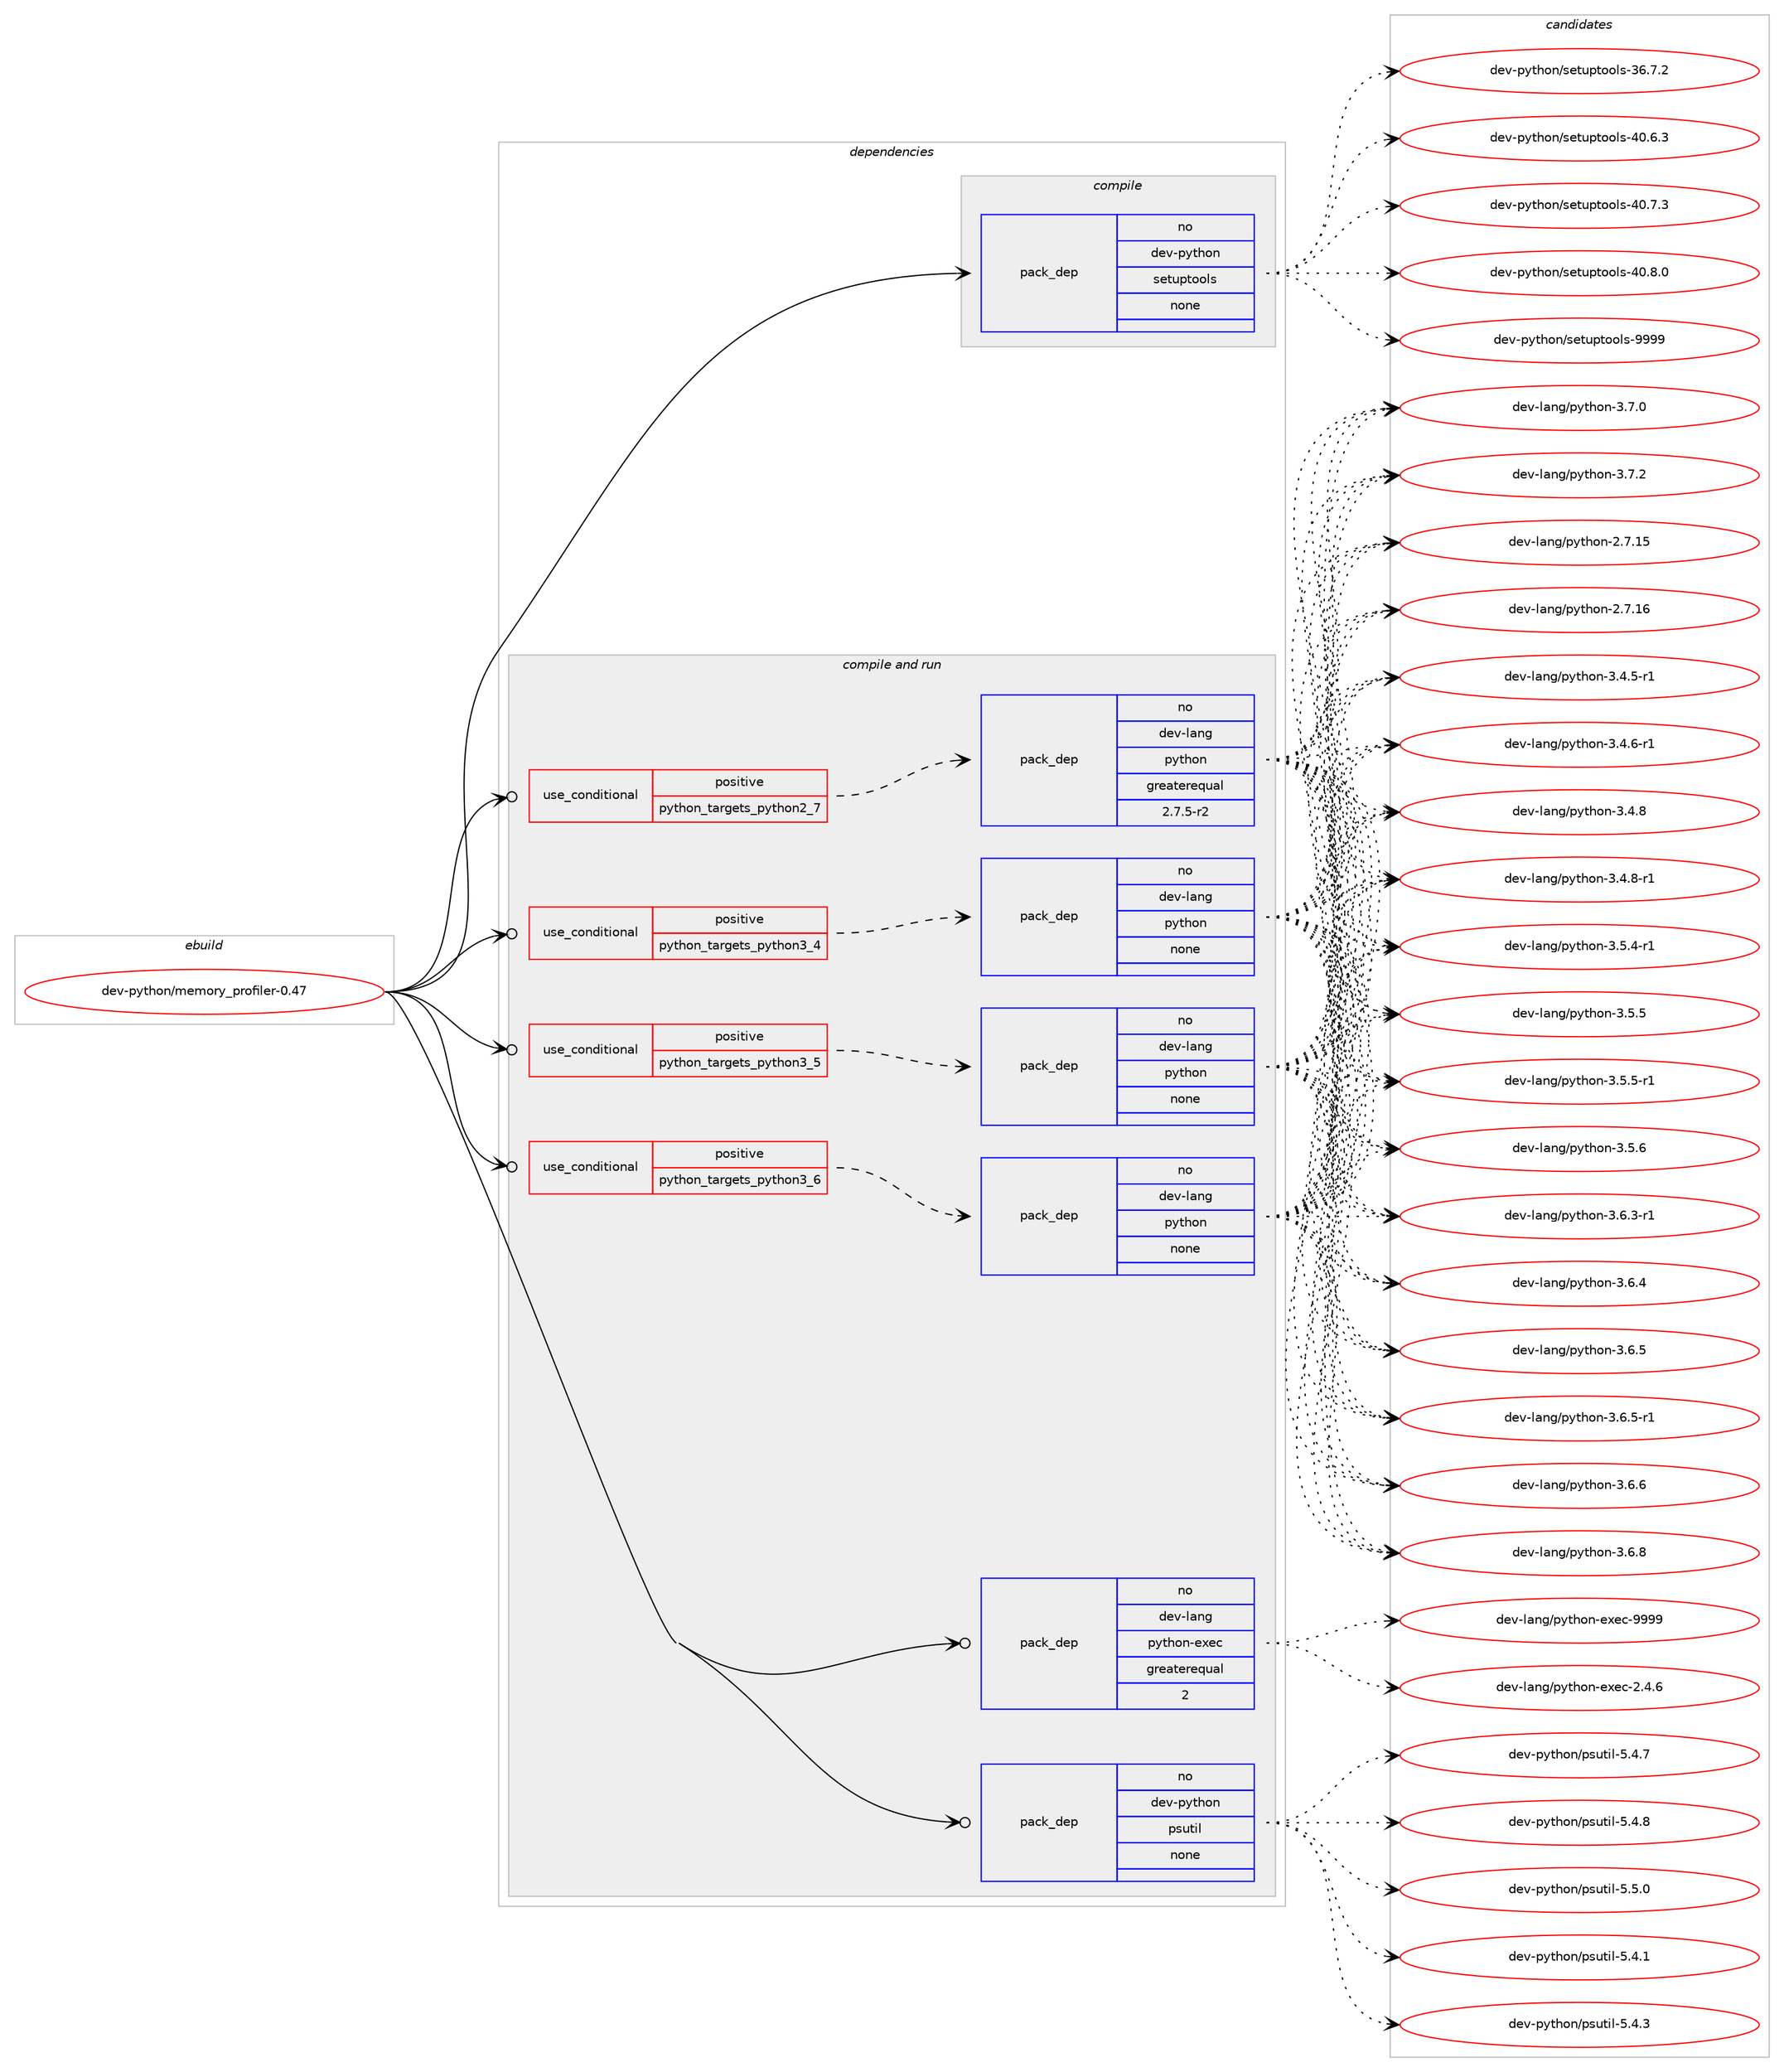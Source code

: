 digraph prolog {

# *************
# Graph options
# *************

newrank=true;
concentrate=true;
compound=true;
graph [rankdir=LR,fontname=Helvetica,fontsize=10,ranksep=1.5];#, ranksep=2.5, nodesep=0.2];
edge  [arrowhead=vee];
node  [fontname=Helvetica,fontsize=10];

# **********
# The ebuild
# **********

subgraph cluster_leftcol {
color=gray;
rank=same;
label=<<i>ebuild</i>>;
id [label="dev-python/memory_profiler-0.47", color=red, width=4, href="../dev-python/memory_profiler-0.47.svg"];
}

# ****************
# The dependencies
# ****************

subgraph cluster_midcol {
color=gray;
label=<<i>dependencies</i>>;
subgraph cluster_compile {
fillcolor="#eeeeee";
style=filled;
label=<<i>compile</i>>;
subgraph pack1017925 {
dependency1418594 [label=<<TABLE BORDER="0" CELLBORDER="1" CELLSPACING="0" CELLPADDING="4" WIDTH="220"><TR><TD ROWSPAN="6" CELLPADDING="30">pack_dep</TD></TR><TR><TD WIDTH="110">no</TD></TR><TR><TD>dev-python</TD></TR><TR><TD>setuptools</TD></TR><TR><TD>none</TD></TR><TR><TD></TD></TR></TABLE>>, shape=none, color=blue];
}
id:e -> dependency1418594:w [weight=20,style="solid",arrowhead="vee"];
}
subgraph cluster_compileandrun {
fillcolor="#eeeeee";
style=filled;
label=<<i>compile and run</i>>;
subgraph cond377395 {
dependency1418595 [label=<<TABLE BORDER="0" CELLBORDER="1" CELLSPACING="0" CELLPADDING="4"><TR><TD ROWSPAN="3" CELLPADDING="10">use_conditional</TD></TR><TR><TD>positive</TD></TR><TR><TD>python_targets_python2_7</TD></TR></TABLE>>, shape=none, color=red];
subgraph pack1017926 {
dependency1418596 [label=<<TABLE BORDER="0" CELLBORDER="1" CELLSPACING="0" CELLPADDING="4" WIDTH="220"><TR><TD ROWSPAN="6" CELLPADDING="30">pack_dep</TD></TR><TR><TD WIDTH="110">no</TD></TR><TR><TD>dev-lang</TD></TR><TR><TD>python</TD></TR><TR><TD>greaterequal</TD></TR><TR><TD>2.7.5-r2</TD></TR></TABLE>>, shape=none, color=blue];
}
dependency1418595:e -> dependency1418596:w [weight=20,style="dashed",arrowhead="vee"];
}
id:e -> dependency1418595:w [weight=20,style="solid",arrowhead="odotvee"];
subgraph cond377396 {
dependency1418597 [label=<<TABLE BORDER="0" CELLBORDER="1" CELLSPACING="0" CELLPADDING="4"><TR><TD ROWSPAN="3" CELLPADDING="10">use_conditional</TD></TR><TR><TD>positive</TD></TR><TR><TD>python_targets_python3_4</TD></TR></TABLE>>, shape=none, color=red];
subgraph pack1017927 {
dependency1418598 [label=<<TABLE BORDER="0" CELLBORDER="1" CELLSPACING="0" CELLPADDING="4" WIDTH="220"><TR><TD ROWSPAN="6" CELLPADDING="30">pack_dep</TD></TR><TR><TD WIDTH="110">no</TD></TR><TR><TD>dev-lang</TD></TR><TR><TD>python</TD></TR><TR><TD>none</TD></TR><TR><TD></TD></TR></TABLE>>, shape=none, color=blue];
}
dependency1418597:e -> dependency1418598:w [weight=20,style="dashed",arrowhead="vee"];
}
id:e -> dependency1418597:w [weight=20,style="solid",arrowhead="odotvee"];
subgraph cond377397 {
dependency1418599 [label=<<TABLE BORDER="0" CELLBORDER="1" CELLSPACING="0" CELLPADDING="4"><TR><TD ROWSPAN="3" CELLPADDING="10">use_conditional</TD></TR><TR><TD>positive</TD></TR><TR><TD>python_targets_python3_5</TD></TR></TABLE>>, shape=none, color=red];
subgraph pack1017928 {
dependency1418600 [label=<<TABLE BORDER="0" CELLBORDER="1" CELLSPACING="0" CELLPADDING="4" WIDTH="220"><TR><TD ROWSPAN="6" CELLPADDING="30">pack_dep</TD></TR><TR><TD WIDTH="110">no</TD></TR><TR><TD>dev-lang</TD></TR><TR><TD>python</TD></TR><TR><TD>none</TD></TR><TR><TD></TD></TR></TABLE>>, shape=none, color=blue];
}
dependency1418599:e -> dependency1418600:w [weight=20,style="dashed",arrowhead="vee"];
}
id:e -> dependency1418599:w [weight=20,style="solid",arrowhead="odotvee"];
subgraph cond377398 {
dependency1418601 [label=<<TABLE BORDER="0" CELLBORDER="1" CELLSPACING="0" CELLPADDING="4"><TR><TD ROWSPAN="3" CELLPADDING="10">use_conditional</TD></TR><TR><TD>positive</TD></TR><TR><TD>python_targets_python3_6</TD></TR></TABLE>>, shape=none, color=red];
subgraph pack1017929 {
dependency1418602 [label=<<TABLE BORDER="0" CELLBORDER="1" CELLSPACING="0" CELLPADDING="4" WIDTH="220"><TR><TD ROWSPAN="6" CELLPADDING="30">pack_dep</TD></TR><TR><TD WIDTH="110">no</TD></TR><TR><TD>dev-lang</TD></TR><TR><TD>python</TD></TR><TR><TD>none</TD></TR><TR><TD></TD></TR></TABLE>>, shape=none, color=blue];
}
dependency1418601:e -> dependency1418602:w [weight=20,style="dashed",arrowhead="vee"];
}
id:e -> dependency1418601:w [weight=20,style="solid",arrowhead="odotvee"];
subgraph pack1017930 {
dependency1418603 [label=<<TABLE BORDER="0" CELLBORDER="1" CELLSPACING="0" CELLPADDING="4" WIDTH="220"><TR><TD ROWSPAN="6" CELLPADDING="30">pack_dep</TD></TR><TR><TD WIDTH="110">no</TD></TR><TR><TD>dev-lang</TD></TR><TR><TD>python-exec</TD></TR><TR><TD>greaterequal</TD></TR><TR><TD>2</TD></TR></TABLE>>, shape=none, color=blue];
}
id:e -> dependency1418603:w [weight=20,style="solid",arrowhead="odotvee"];
subgraph pack1017931 {
dependency1418604 [label=<<TABLE BORDER="0" CELLBORDER="1" CELLSPACING="0" CELLPADDING="4" WIDTH="220"><TR><TD ROWSPAN="6" CELLPADDING="30">pack_dep</TD></TR><TR><TD WIDTH="110">no</TD></TR><TR><TD>dev-python</TD></TR><TR><TD>psutil</TD></TR><TR><TD>none</TD></TR><TR><TD></TD></TR></TABLE>>, shape=none, color=blue];
}
id:e -> dependency1418604:w [weight=20,style="solid",arrowhead="odotvee"];
}
subgraph cluster_run {
fillcolor="#eeeeee";
style=filled;
label=<<i>run</i>>;
}
}

# **************
# The candidates
# **************

subgraph cluster_choices {
rank=same;
color=gray;
label=<<i>candidates</i>>;

subgraph choice1017925 {
color=black;
nodesep=1;
choice100101118451121211161041111104711510111611711211611111110811545515446554650 [label="dev-python/setuptools-36.7.2", color=red, width=4,href="../dev-python/setuptools-36.7.2.svg"];
choice100101118451121211161041111104711510111611711211611111110811545524846544651 [label="dev-python/setuptools-40.6.3", color=red, width=4,href="../dev-python/setuptools-40.6.3.svg"];
choice100101118451121211161041111104711510111611711211611111110811545524846554651 [label="dev-python/setuptools-40.7.3", color=red, width=4,href="../dev-python/setuptools-40.7.3.svg"];
choice100101118451121211161041111104711510111611711211611111110811545524846564648 [label="dev-python/setuptools-40.8.0", color=red, width=4,href="../dev-python/setuptools-40.8.0.svg"];
choice10010111845112121116104111110471151011161171121161111111081154557575757 [label="dev-python/setuptools-9999", color=red, width=4,href="../dev-python/setuptools-9999.svg"];
dependency1418594:e -> choice100101118451121211161041111104711510111611711211611111110811545515446554650:w [style=dotted,weight="100"];
dependency1418594:e -> choice100101118451121211161041111104711510111611711211611111110811545524846544651:w [style=dotted,weight="100"];
dependency1418594:e -> choice100101118451121211161041111104711510111611711211611111110811545524846554651:w [style=dotted,weight="100"];
dependency1418594:e -> choice100101118451121211161041111104711510111611711211611111110811545524846564648:w [style=dotted,weight="100"];
dependency1418594:e -> choice10010111845112121116104111110471151011161171121161111111081154557575757:w [style=dotted,weight="100"];
}
subgraph choice1017926 {
color=black;
nodesep=1;
choice10010111845108971101034711212111610411111045504655464953 [label="dev-lang/python-2.7.15", color=red, width=4,href="../dev-lang/python-2.7.15.svg"];
choice10010111845108971101034711212111610411111045504655464954 [label="dev-lang/python-2.7.16", color=red, width=4,href="../dev-lang/python-2.7.16.svg"];
choice1001011184510897110103471121211161041111104551465246534511449 [label="dev-lang/python-3.4.5-r1", color=red, width=4,href="../dev-lang/python-3.4.5-r1.svg"];
choice1001011184510897110103471121211161041111104551465246544511449 [label="dev-lang/python-3.4.6-r1", color=red, width=4,href="../dev-lang/python-3.4.6-r1.svg"];
choice100101118451089711010347112121116104111110455146524656 [label="dev-lang/python-3.4.8", color=red, width=4,href="../dev-lang/python-3.4.8.svg"];
choice1001011184510897110103471121211161041111104551465246564511449 [label="dev-lang/python-3.4.8-r1", color=red, width=4,href="../dev-lang/python-3.4.8-r1.svg"];
choice1001011184510897110103471121211161041111104551465346524511449 [label="dev-lang/python-3.5.4-r1", color=red, width=4,href="../dev-lang/python-3.5.4-r1.svg"];
choice100101118451089711010347112121116104111110455146534653 [label="dev-lang/python-3.5.5", color=red, width=4,href="../dev-lang/python-3.5.5.svg"];
choice1001011184510897110103471121211161041111104551465346534511449 [label="dev-lang/python-3.5.5-r1", color=red, width=4,href="../dev-lang/python-3.5.5-r1.svg"];
choice100101118451089711010347112121116104111110455146534654 [label="dev-lang/python-3.5.6", color=red, width=4,href="../dev-lang/python-3.5.6.svg"];
choice1001011184510897110103471121211161041111104551465446514511449 [label="dev-lang/python-3.6.3-r1", color=red, width=4,href="../dev-lang/python-3.6.3-r1.svg"];
choice100101118451089711010347112121116104111110455146544652 [label="dev-lang/python-3.6.4", color=red, width=4,href="../dev-lang/python-3.6.4.svg"];
choice100101118451089711010347112121116104111110455146544653 [label="dev-lang/python-3.6.5", color=red, width=4,href="../dev-lang/python-3.6.5.svg"];
choice1001011184510897110103471121211161041111104551465446534511449 [label="dev-lang/python-3.6.5-r1", color=red, width=4,href="../dev-lang/python-3.6.5-r1.svg"];
choice100101118451089711010347112121116104111110455146544654 [label="dev-lang/python-3.6.6", color=red, width=4,href="../dev-lang/python-3.6.6.svg"];
choice100101118451089711010347112121116104111110455146544656 [label="dev-lang/python-3.6.8", color=red, width=4,href="../dev-lang/python-3.6.8.svg"];
choice100101118451089711010347112121116104111110455146554648 [label="dev-lang/python-3.7.0", color=red, width=4,href="../dev-lang/python-3.7.0.svg"];
choice100101118451089711010347112121116104111110455146554650 [label="dev-lang/python-3.7.2", color=red, width=4,href="../dev-lang/python-3.7.2.svg"];
dependency1418596:e -> choice10010111845108971101034711212111610411111045504655464953:w [style=dotted,weight="100"];
dependency1418596:e -> choice10010111845108971101034711212111610411111045504655464954:w [style=dotted,weight="100"];
dependency1418596:e -> choice1001011184510897110103471121211161041111104551465246534511449:w [style=dotted,weight="100"];
dependency1418596:e -> choice1001011184510897110103471121211161041111104551465246544511449:w [style=dotted,weight="100"];
dependency1418596:e -> choice100101118451089711010347112121116104111110455146524656:w [style=dotted,weight="100"];
dependency1418596:e -> choice1001011184510897110103471121211161041111104551465246564511449:w [style=dotted,weight="100"];
dependency1418596:e -> choice1001011184510897110103471121211161041111104551465346524511449:w [style=dotted,weight="100"];
dependency1418596:e -> choice100101118451089711010347112121116104111110455146534653:w [style=dotted,weight="100"];
dependency1418596:e -> choice1001011184510897110103471121211161041111104551465346534511449:w [style=dotted,weight="100"];
dependency1418596:e -> choice100101118451089711010347112121116104111110455146534654:w [style=dotted,weight="100"];
dependency1418596:e -> choice1001011184510897110103471121211161041111104551465446514511449:w [style=dotted,weight="100"];
dependency1418596:e -> choice100101118451089711010347112121116104111110455146544652:w [style=dotted,weight="100"];
dependency1418596:e -> choice100101118451089711010347112121116104111110455146544653:w [style=dotted,weight="100"];
dependency1418596:e -> choice1001011184510897110103471121211161041111104551465446534511449:w [style=dotted,weight="100"];
dependency1418596:e -> choice100101118451089711010347112121116104111110455146544654:w [style=dotted,weight="100"];
dependency1418596:e -> choice100101118451089711010347112121116104111110455146544656:w [style=dotted,weight="100"];
dependency1418596:e -> choice100101118451089711010347112121116104111110455146554648:w [style=dotted,weight="100"];
dependency1418596:e -> choice100101118451089711010347112121116104111110455146554650:w [style=dotted,weight="100"];
}
subgraph choice1017927 {
color=black;
nodesep=1;
choice10010111845108971101034711212111610411111045504655464953 [label="dev-lang/python-2.7.15", color=red, width=4,href="../dev-lang/python-2.7.15.svg"];
choice10010111845108971101034711212111610411111045504655464954 [label="dev-lang/python-2.7.16", color=red, width=4,href="../dev-lang/python-2.7.16.svg"];
choice1001011184510897110103471121211161041111104551465246534511449 [label="dev-lang/python-3.4.5-r1", color=red, width=4,href="../dev-lang/python-3.4.5-r1.svg"];
choice1001011184510897110103471121211161041111104551465246544511449 [label="dev-lang/python-3.4.6-r1", color=red, width=4,href="../dev-lang/python-3.4.6-r1.svg"];
choice100101118451089711010347112121116104111110455146524656 [label="dev-lang/python-3.4.8", color=red, width=4,href="../dev-lang/python-3.4.8.svg"];
choice1001011184510897110103471121211161041111104551465246564511449 [label="dev-lang/python-3.4.8-r1", color=red, width=4,href="../dev-lang/python-3.4.8-r1.svg"];
choice1001011184510897110103471121211161041111104551465346524511449 [label="dev-lang/python-3.5.4-r1", color=red, width=4,href="../dev-lang/python-3.5.4-r1.svg"];
choice100101118451089711010347112121116104111110455146534653 [label="dev-lang/python-3.5.5", color=red, width=4,href="../dev-lang/python-3.5.5.svg"];
choice1001011184510897110103471121211161041111104551465346534511449 [label="dev-lang/python-3.5.5-r1", color=red, width=4,href="../dev-lang/python-3.5.5-r1.svg"];
choice100101118451089711010347112121116104111110455146534654 [label="dev-lang/python-3.5.6", color=red, width=4,href="../dev-lang/python-3.5.6.svg"];
choice1001011184510897110103471121211161041111104551465446514511449 [label="dev-lang/python-3.6.3-r1", color=red, width=4,href="../dev-lang/python-3.6.3-r1.svg"];
choice100101118451089711010347112121116104111110455146544652 [label="dev-lang/python-3.6.4", color=red, width=4,href="../dev-lang/python-3.6.4.svg"];
choice100101118451089711010347112121116104111110455146544653 [label="dev-lang/python-3.6.5", color=red, width=4,href="../dev-lang/python-3.6.5.svg"];
choice1001011184510897110103471121211161041111104551465446534511449 [label="dev-lang/python-3.6.5-r1", color=red, width=4,href="../dev-lang/python-3.6.5-r1.svg"];
choice100101118451089711010347112121116104111110455146544654 [label="dev-lang/python-3.6.6", color=red, width=4,href="../dev-lang/python-3.6.6.svg"];
choice100101118451089711010347112121116104111110455146544656 [label="dev-lang/python-3.6.8", color=red, width=4,href="../dev-lang/python-3.6.8.svg"];
choice100101118451089711010347112121116104111110455146554648 [label="dev-lang/python-3.7.0", color=red, width=4,href="../dev-lang/python-3.7.0.svg"];
choice100101118451089711010347112121116104111110455146554650 [label="dev-lang/python-3.7.2", color=red, width=4,href="../dev-lang/python-3.7.2.svg"];
dependency1418598:e -> choice10010111845108971101034711212111610411111045504655464953:w [style=dotted,weight="100"];
dependency1418598:e -> choice10010111845108971101034711212111610411111045504655464954:w [style=dotted,weight="100"];
dependency1418598:e -> choice1001011184510897110103471121211161041111104551465246534511449:w [style=dotted,weight="100"];
dependency1418598:e -> choice1001011184510897110103471121211161041111104551465246544511449:w [style=dotted,weight="100"];
dependency1418598:e -> choice100101118451089711010347112121116104111110455146524656:w [style=dotted,weight="100"];
dependency1418598:e -> choice1001011184510897110103471121211161041111104551465246564511449:w [style=dotted,weight="100"];
dependency1418598:e -> choice1001011184510897110103471121211161041111104551465346524511449:w [style=dotted,weight="100"];
dependency1418598:e -> choice100101118451089711010347112121116104111110455146534653:w [style=dotted,weight="100"];
dependency1418598:e -> choice1001011184510897110103471121211161041111104551465346534511449:w [style=dotted,weight="100"];
dependency1418598:e -> choice100101118451089711010347112121116104111110455146534654:w [style=dotted,weight="100"];
dependency1418598:e -> choice1001011184510897110103471121211161041111104551465446514511449:w [style=dotted,weight="100"];
dependency1418598:e -> choice100101118451089711010347112121116104111110455146544652:w [style=dotted,weight="100"];
dependency1418598:e -> choice100101118451089711010347112121116104111110455146544653:w [style=dotted,weight="100"];
dependency1418598:e -> choice1001011184510897110103471121211161041111104551465446534511449:w [style=dotted,weight="100"];
dependency1418598:e -> choice100101118451089711010347112121116104111110455146544654:w [style=dotted,weight="100"];
dependency1418598:e -> choice100101118451089711010347112121116104111110455146544656:w [style=dotted,weight="100"];
dependency1418598:e -> choice100101118451089711010347112121116104111110455146554648:w [style=dotted,weight="100"];
dependency1418598:e -> choice100101118451089711010347112121116104111110455146554650:w [style=dotted,weight="100"];
}
subgraph choice1017928 {
color=black;
nodesep=1;
choice10010111845108971101034711212111610411111045504655464953 [label="dev-lang/python-2.7.15", color=red, width=4,href="../dev-lang/python-2.7.15.svg"];
choice10010111845108971101034711212111610411111045504655464954 [label="dev-lang/python-2.7.16", color=red, width=4,href="../dev-lang/python-2.7.16.svg"];
choice1001011184510897110103471121211161041111104551465246534511449 [label="dev-lang/python-3.4.5-r1", color=red, width=4,href="../dev-lang/python-3.4.5-r1.svg"];
choice1001011184510897110103471121211161041111104551465246544511449 [label="dev-lang/python-3.4.6-r1", color=red, width=4,href="../dev-lang/python-3.4.6-r1.svg"];
choice100101118451089711010347112121116104111110455146524656 [label="dev-lang/python-3.4.8", color=red, width=4,href="../dev-lang/python-3.4.8.svg"];
choice1001011184510897110103471121211161041111104551465246564511449 [label="dev-lang/python-3.4.8-r1", color=red, width=4,href="../dev-lang/python-3.4.8-r1.svg"];
choice1001011184510897110103471121211161041111104551465346524511449 [label="dev-lang/python-3.5.4-r1", color=red, width=4,href="../dev-lang/python-3.5.4-r1.svg"];
choice100101118451089711010347112121116104111110455146534653 [label="dev-lang/python-3.5.5", color=red, width=4,href="../dev-lang/python-3.5.5.svg"];
choice1001011184510897110103471121211161041111104551465346534511449 [label="dev-lang/python-3.5.5-r1", color=red, width=4,href="../dev-lang/python-3.5.5-r1.svg"];
choice100101118451089711010347112121116104111110455146534654 [label="dev-lang/python-3.5.6", color=red, width=4,href="../dev-lang/python-3.5.6.svg"];
choice1001011184510897110103471121211161041111104551465446514511449 [label="dev-lang/python-3.6.3-r1", color=red, width=4,href="../dev-lang/python-3.6.3-r1.svg"];
choice100101118451089711010347112121116104111110455146544652 [label="dev-lang/python-3.6.4", color=red, width=4,href="../dev-lang/python-3.6.4.svg"];
choice100101118451089711010347112121116104111110455146544653 [label="dev-lang/python-3.6.5", color=red, width=4,href="../dev-lang/python-3.6.5.svg"];
choice1001011184510897110103471121211161041111104551465446534511449 [label="dev-lang/python-3.6.5-r1", color=red, width=4,href="../dev-lang/python-3.6.5-r1.svg"];
choice100101118451089711010347112121116104111110455146544654 [label="dev-lang/python-3.6.6", color=red, width=4,href="../dev-lang/python-3.6.6.svg"];
choice100101118451089711010347112121116104111110455146544656 [label="dev-lang/python-3.6.8", color=red, width=4,href="../dev-lang/python-3.6.8.svg"];
choice100101118451089711010347112121116104111110455146554648 [label="dev-lang/python-3.7.0", color=red, width=4,href="../dev-lang/python-3.7.0.svg"];
choice100101118451089711010347112121116104111110455146554650 [label="dev-lang/python-3.7.2", color=red, width=4,href="../dev-lang/python-3.7.2.svg"];
dependency1418600:e -> choice10010111845108971101034711212111610411111045504655464953:w [style=dotted,weight="100"];
dependency1418600:e -> choice10010111845108971101034711212111610411111045504655464954:w [style=dotted,weight="100"];
dependency1418600:e -> choice1001011184510897110103471121211161041111104551465246534511449:w [style=dotted,weight="100"];
dependency1418600:e -> choice1001011184510897110103471121211161041111104551465246544511449:w [style=dotted,weight="100"];
dependency1418600:e -> choice100101118451089711010347112121116104111110455146524656:w [style=dotted,weight="100"];
dependency1418600:e -> choice1001011184510897110103471121211161041111104551465246564511449:w [style=dotted,weight="100"];
dependency1418600:e -> choice1001011184510897110103471121211161041111104551465346524511449:w [style=dotted,weight="100"];
dependency1418600:e -> choice100101118451089711010347112121116104111110455146534653:w [style=dotted,weight="100"];
dependency1418600:e -> choice1001011184510897110103471121211161041111104551465346534511449:w [style=dotted,weight="100"];
dependency1418600:e -> choice100101118451089711010347112121116104111110455146534654:w [style=dotted,weight="100"];
dependency1418600:e -> choice1001011184510897110103471121211161041111104551465446514511449:w [style=dotted,weight="100"];
dependency1418600:e -> choice100101118451089711010347112121116104111110455146544652:w [style=dotted,weight="100"];
dependency1418600:e -> choice100101118451089711010347112121116104111110455146544653:w [style=dotted,weight="100"];
dependency1418600:e -> choice1001011184510897110103471121211161041111104551465446534511449:w [style=dotted,weight="100"];
dependency1418600:e -> choice100101118451089711010347112121116104111110455146544654:w [style=dotted,weight="100"];
dependency1418600:e -> choice100101118451089711010347112121116104111110455146544656:w [style=dotted,weight="100"];
dependency1418600:e -> choice100101118451089711010347112121116104111110455146554648:w [style=dotted,weight="100"];
dependency1418600:e -> choice100101118451089711010347112121116104111110455146554650:w [style=dotted,weight="100"];
}
subgraph choice1017929 {
color=black;
nodesep=1;
choice10010111845108971101034711212111610411111045504655464953 [label="dev-lang/python-2.7.15", color=red, width=4,href="../dev-lang/python-2.7.15.svg"];
choice10010111845108971101034711212111610411111045504655464954 [label="dev-lang/python-2.7.16", color=red, width=4,href="../dev-lang/python-2.7.16.svg"];
choice1001011184510897110103471121211161041111104551465246534511449 [label="dev-lang/python-3.4.5-r1", color=red, width=4,href="../dev-lang/python-3.4.5-r1.svg"];
choice1001011184510897110103471121211161041111104551465246544511449 [label="dev-lang/python-3.4.6-r1", color=red, width=4,href="../dev-lang/python-3.4.6-r1.svg"];
choice100101118451089711010347112121116104111110455146524656 [label="dev-lang/python-3.4.8", color=red, width=4,href="../dev-lang/python-3.4.8.svg"];
choice1001011184510897110103471121211161041111104551465246564511449 [label="dev-lang/python-3.4.8-r1", color=red, width=4,href="../dev-lang/python-3.4.8-r1.svg"];
choice1001011184510897110103471121211161041111104551465346524511449 [label="dev-lang/python-3.5.4-r1", color=red, width=4,href="../dev-lang/python-3.5.4-r1.svg"];
choice100101118451089711010347112121116104111110455146534653 [label="dev-lang/python-3.5.5", color=red, width=4,href="../dev-lang/python-3.5.5.svg"];
choice1001011184510897110103471121211161041111104551465346534511449 [label="dev-lang/python-3.5.5-r1", color=red, width=4,href="../dev-lang/python-3.5.5-r1.svg"];
choice100101118451089711010347112121116104111110455146534654 [label="dev-lang/python-3.5.6", color=red, width=4,href="../dev-lang/python-3.5.6.svg"];
choice1001011184510897110103471121211161041111104551465446514511449 [label="dev-lang/python-3.6.3-r1", color=red, width=4,href="../dev-lang/python-3.6.3-r1.svg"];
choice100101118451089711010347112121116104111110455146544652 [label="dev-lang/python-3.6.4", color=red, width=4,href="../dev-lang/python-3.6.4.svg"];
choice100101118451089711010347112121116104111110455146544653 [label="dev-lang/python-3.6.5", color=red, width=4,href="../dev-lang/python-3.6.5.svg"];
choice1001011184510897110103471121211161041111104551465446534511449 [label="dev-lang/python-3.6.5-r1", color=red, width=4,href="../dev-lang/python-3.6.5-r1.svg"];
choice100101118451089711010347112121116104111110455146544654 [label="dev-lang/python-3.6.6", color=red, width=4,href="../dev-lang/python-3.6.6.svg"];
choice100101118451089711010347112121116104111110455146544656 [label="dev-lang/python-3.6.8", color=red, width=4,href="../dev-lang/python-3.6.8.svg"];
choice100101118451089711010347112121116104111110455146554648 [label="dev-lang/python-3.7.0", color=red, width=4,href="../dev-lang/python-3.7.0.svg"];
choice100101118451089711010347112121116104111110455146554650 [label="dev-lang/python-3.7.2", color=red, width=4,href="../dev-lang/python-3.7.2.svg"];
dependency1418602:e -> choice10010111845108971101034711212111610411111045504655464953:w [style=dotted,weight="100"];
dependency1418602:e -> choice10010111845108971101034711212111610411111045504655464954:w [style=dotted,weight="100"];
dependency1418602:e -> choice1001011184510897110103471121211161041111104551465246534511449:w [style=dotted,weight="100"];
dependency1418602:e -> choice1001011184510897110103471121211161041111104551465246544511449:w [style=dotted,weight="100"];
dependency1418602:e -> choice100101118451089711010347112121116104111110455146524656:w [style=dotted,weight="100"];
dependency1418602:e -> choice1001011184510897110103471121211161041111104551465246564511449:w [style=dotted,weight="100"];
dependency1418602:e -> choice1001011184510897110103471121211161041111104551465346524511449:w [style=dotted,weight="100"];
dependency1418602:e -> choice100101118451089711010347112121116104111110455146534653:w [style=dotted,weight="100"];
dependency1418602:e -> choice1001011184510897110103471121211161041111104551465346534511449:w [style=dotted,weight="100"];
dependency1418602:e -> choice100101118451089711010347112121116104111110455146534654:w [style=dotted,weight="100"];
dependency1418602:e -> choice1001011184510897110103471121211161041111104551465446514511449:w [style=dotted,weight="100"];
dependency1418602:e -> choice100101118451089711010347112121116104111110455146544652:w [style=dotted,weight="100"];
dependency1418602:e -> choice100101118451089711010347112121116104111110455146544653:w [style=dotted,weight="100"];
dependency1418602:e -> choice1001011184510897110103471121211161041111104551465446534511449:w [style=dotted,weight="100"];
dependency1418602:e -> choice100101118451089711010347112121116104111110455146544654:w [style=dotted,weight="100"];
dependency1418602:e -> choice100101118451089711010347112121116104111110455146544656:w [style=dotted,weight="100"];
dependency1418602:e -> choice100101118451089711010347112121116104111110455146554648:w [style=dotted,weight="100"];
dependency1418602:e -> choice100101118451089711010347112121116104111110455146554650:w [style=dotted,weight="100"];
}
subgraph choice1017930 {
color=black;
nodesep=1;
choice1001011184510897110103471121211161041111104510112010199455046524654 [label="dev-lang/python-exec-2.4.6", color=red, width=4,href="../dev-lang/python-exec-2.4.6.svg"];
choice10010111845108971101034711212111610411111045101120101994557575757 [label="dev-lang/python-exec-9999", color=red, width=4,href="../dev-lang/python-exec-9999.svg"];
dependency1418603:e -> choice1001011184510897110103471121211161041111104510112010199455046524654:w [style=dotted,weight="100"];
dependency1418603:e -> choice10010111845108971101034711212111610411111045101120101994557575757:w [style=dotted,weight="100"];
}
subgraph choice1017931 {
color=black;
nodesep=1;
choice1001011184511212111610411111047112115117116105108455346524649 [label="dev-python/psutil-5.4.1", color=red, width=4,href="../dev-python/psutil-5.4.1.svg"];
choice1001011184511212111610411111047112115117116105108455346524651 [label="dev-python/psutil-5.4.3", color=red, width=4,href="../dev-python/psutil-5.4.3.svg"];
choice1001011184511212111610411111047112115117116105108455346524655 [label="dev-python/psutil-5.4.7", color=red, width=4,href="../dev-python/psutil-5.4.7.svg"];
choice1001011184511212111610411111047112115117116105108455346524656 [label="dev-python/psutil-5.4.8", color=red, width=4,href="../dev-python/psutil-5.4.8.svg"];
choice1001011184511212111610411111047112115117116105108455346534648 [label="dev-python/psutil-5.5.0", color=red, width=4,href="../dev-python/psutil-5.5.0.svg"];
dependency1418604:e -> choice1001011184511212111610411111047112115117116105108455346524649:w [style=dotted,weight="100"];
dependency1418604:e -> choice1001011184511212111610411111047112115117116105108455346524651:w [style=dotted,weight="100"];
dependency1418604:e -> choice1001011184511212111610411111047112115117116105108455346524655:w [style=dotted,weight="100"];
dependency1418604:e -> choice1001011184511212111610411111047112115117116105108455346524656:w [style=dotted,weight="100"];
dependency1418604:e -> choice1001011184511212111610411111047112115117116105108455346534648:w [style=dotted,weight="100"];
}
}

}
